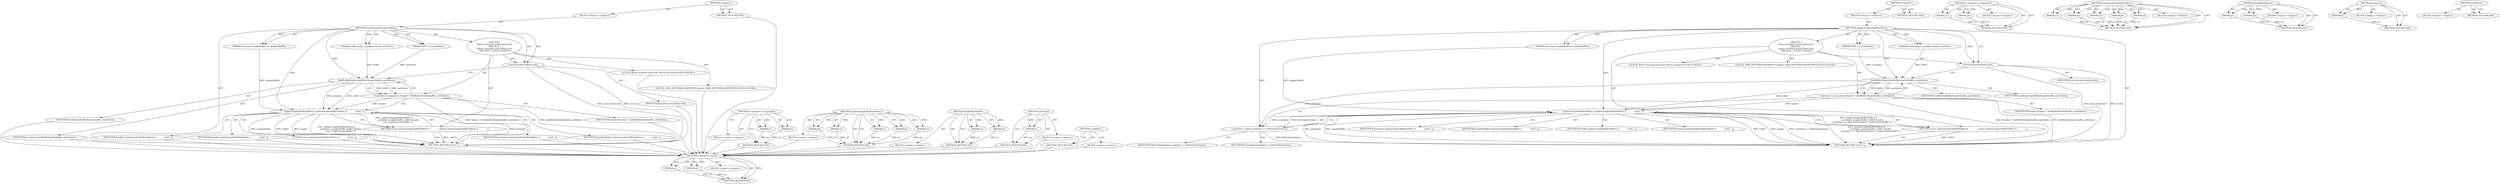 digraph "&lt;global&gt;" {
vulnerable_80 [label=<(METHOD,&lt;operator&gt;.equals)>];
vulnerable_81 [label=<(PARAM,p1)>];
vulnerable_82 [label=<(PARAM,p2)>];
vulnerable_83 [label=<(BLOCK,&lt;empty&gt;,&lt;empty&gt;)>];
vulnerable_84 [label=<(METHOD_RETURN,ANY)>];
vulnerable_6 [label=<(METHOD,&lt;global&gt;)<SUB>1</SUB>>];
vulnerable_7 [label=<(BLOCK,&lt;empty&gt;,&lt;empty&gt;)<SUB>1</SUB>>];
vulnerable_8 [label=<(METHOD,updateGraphicBufferInMeta)<SUB>1</SUB>>];
vulnerable_9 [label=<(PARAM,OMX_U32 portIndex)<SUB>2</SUB>>];
vulnerable_10 [label=<(PARAM,const sp&lt;GraphicBuffer&gt;&amp; graphicBuffer)<SUB>2</SUB>>];
vulnerable_11 [label="<(PARAM,OMX::buffer_id buffer)<SUB>3</SUB>>"];
vulnerable_12 [label="<(BLOCK,{
 Mutex::Autolock autoLock(mLock);
    OMX_BUF...,{
 Mutex::Autolock autoLock(mLock);
    OMX_BUF...)<SUB>3</SUB>>"];
vulnerable_13 [label="<(LOCAL,Mutex.Autolock autoLock: Mutex.Autolock)<SUB>4</SUB>>"];
vulnerable_14 [label=<(autoLock,autoLock(mLock))<SUB>4</SUB>>];
vulnerable_15 [label=<(IDENTIFIER,mLock,autoLock(mLock))<SUB>4</SUB>>];
vulnerable_16 [label="<(LOCAL,OMX_BUFFERHEADERTYPE* header: OMX_BUFFERHEADERTYPE*)<SUB>5</SUB>>"];
vulnerable_17 [label=<(&lt;operator&gt;.assignment,*header = findBufferHeader(buffer, portIndex))<SUB>5</SUB>>];
vulnerable_18 [label=<(IDENTIFIER,header,*header = findBufferHeader(buffer, portIndex))<SUB>5</SUB>>];
vulnerable_19 [label=<(findBufferHeader,findBufferHeader(buffer, portIndex))<SUB>5</SUB>>];
vulnerable_20 [label=<(IDENTIFIER,buffer,findBufferHeader(buffer, portIndex))<SUB>5</SUB>>];
vulnerable_21 [label=<(IDENTIFIER,portIndex,findBufferHeader(buffer, portIndex))<SUB>5</SUB>>];
vulnerable_22 [label=<(RETURN,return updateGraphicBufferInMeta_l(
           ...,return updateGraphicBufferInMeta_l(
           ...)<SUB>7</SUB>>];
vulnerable_23 [label=<(updateGraphicBufferInMeta_l,updateGraphicBufferInMeta_l(
             portI...)<SUB>7</SUB>>];
vulnerable_24 [label=<(IDENTIFIER,portIndex,updateGraphicBufferInMeta_l(
             portI...)<SUB>8</SUB>>];
vulnerable_25 [label=<(IDENTIFIER,graphicBuffer,updateGraphicBufferInMeta_l(
             portI...)<SUB>8</SUB>>];
vulnerable_26 [label=<(IDENTIFIER,buffer,updateGraphicBufferInMeta_l(
             portI...)<SUB>8</SUB>>];
vulnerable_27 [label=<(IDENTIFIER,header,updateGraphicBufferInMeta_l(
             portI...)<SUB>8</SUB>>];
vulnerable_28 [label=<(&lt;operator&gt;.equals,portIndex == kPortIndexOutput)<SUB>9</SUB>>];
vulnerable_29 [label=<(IDENTIFIER,portIndex,portIndex == kPortIndexOutput)<SUB>9</SUB>>];
vulnerable_30 [label=<(IDENTIFIER,kPortIndexOutput,portIndex == kPortIndexOutput)<SUB>9</SUB>>];
vulnerable_31 [label=<(METHOD_RETURN,status_t)<SUB>1</SUB>>];
vulnerable_33 [label=<(METHOD_RETURN,ANY)<SUB>1</SUB>>];
vulnerable_62 [label=<(METHOD,&lt;operator&gt;.assignment)>];
vulnerable_63 [label=<(PARAM,p1)>];
vulnerable_64 [label=<(PARAM,p2)>];
vulnerable_65 [label=<(BLOCK,&lt;empty&gt;,&lt;empty&gt;)>];
vulnerable_66 [label=<(METHOD_RETURN,ANY)>];
vulnerable_72 [label=<(METHOD,updateGraphicBufferInMeta_l)>];
vulnerable_73 [label=<(PARAM,p1)>];
vulnerable_74 [label=<(PARAM,p2)>];
vulnerable_75 [label=<(PARAM,p3)>];
vulnerable_76 [label=<(PARAM,p4)>];
vulnerable_77 [label=<(PARAM,p5)>];
vulnerable_78 [label=<(BLOCK,&lt;empty&gt;,&lt;empty&gt;)>];
vulnerable_79 [label=<(METHOD_RETURN,ANY)>];
vulnerable_67 [label=<(METHOD,findBufferHeader)>];
vulnerable_68 [label=<(PARAM,p1)>];
vulnerable_69 [label=<(PARAM,p2)>];
vulnerable_70 [label=<(BLOCK,&lt;empty&gt;,&lt;empty&gt;)>];
vulnerable_71 [label=<(METHOD_RETURN,ANY)>];
vulnerable_58 [label=<(METHOD,autoLock)>];
vulnerable_59 [label=<(PARAM,p1)>];
vulnerable_60 [label=<(BLOCK,&lt;empty&gt;,&lt;empty&gt;)>];
vulnerable_61 [label=<(METHOD_RETURN,ANY)>];
vulnerable_52 [label=<(METHOD,&lt;global&gt;)<SUB>1</SUB>>];
vulnerable_53 [label=<(BLOCK,&lt;empty&gt;,&lt;empty&gt;)>];
vulnerable_54 [label=<(METHOD_RETURN,ANY)>];
fixed_6 [label=<(METHOD,&lt;global&gt;)<SUB>1</SUB>>];
fixed_7 [label=<(BLOCK,&lt;empty&gt;,&lt;empty&gt;)<SUB>1</SUB>>];
fixed_8 [label=<(METHOD,updateGraphicBufferInMeta)<SUB>1</SUB>>];
fixed_9 [label=<(PARAM,OMX_U32 portIndex)<SUB>2</SUB>>];
fixed_10 [label=<(PARAM,const sp&lt;GraphicBuffer&gt;&amp; graphicBuffer)<SUB>2</SUB>>];
fixed_11 [label="<(PARAM,OMX::buffer_id buffer)<SUB>3</SUB>>"];
fixed_12 [label="<(BLOCK,{
 Mutex::Autolock autoLock(mLock);
    OMX_BUF...,{
 Mutex::Autolock autoLock(mLock);
    OMX_BUF...)<SUB>3</SUB>>"];
fixed_13 [label="<(LOCAL,Mutex.Autolock autoLock: Mutex.Autolock)<SUB>4</SUB>>"];
fixed_14 [label=<(autoLock,autoLock(mLock))<SUB>4</SUB>>];
fixed_15 [label=<(IDENTIFIER,mLock,autoLock(mLock))<SUB>4</SUB>>];
fixed_16 [label="<(LOCAL,OMX_BUFFERHEADERTYPE* header: OMX_BUFFERHEADERTYPE*)<SUB>5</SUB>>"];
fixed_17 [label=<(&lt;operator&gt;.assignment,*header = findBufferHeader(buffer, portIndex))<SUB>5</SUB>>];
fixed_18 [label=<(IDENTIFIER,header,*header = findBufferHeader(buffer, portIndex))<SUB>5</SUB>>];
fixed_19 [label=<(findBufferHeader,findBufferHeader(buffer, portIndex))<SUB>5</SUB>>];
fixed_20 [label=<(IDENTIFIER,buffer,findBufferHeader(buffer, portIndex))<SUB>5</SUB>>];
fixed_21 [label=<(IDENTIFIER,portIndex,findBufferHeader(buffer, portIndex))<SUB>5</SUB>>];
fixed_22 [label=<(RETURN,return updateGraphicBufferInMeta_l(
           ...,return updateGraphicBufferInMeta_l(
           ...)<SUB>7</SUB>>];
fixed_23 [label=<(updateGraphicBufferInMeta_l,updateGraphicBufferInMeta_l(
             portI...)<SUB>7</SUB>>];
fixed_24 [label=<(IDENTIFIER,portIndex,updateGraphicBufferInMeta_l(
             portI...)<SUB>8</SUB>>];
fixed_25 [label=<(IDENTIFIER,graphicBuffer,updateGraphicBufferInMeta_l(
             portI...)<SUB>8</SUB>>];
fixed_26 [label=<(IDENTIFIER,buffer,updateGraphicBufferInMeta_l(
             portI...)<SUB>8</SUB>>];
fixed_27 [label=<(IDENTIFIER,header,updateGraphicBufferInMeta_l(
             portI...)<SUB>8</SUB>>];
fixed_28 [label=<(LITERAL,true,updateGraphicBufferInMeta_l(
             portI...)<SUB>9</SUB>>];
fixed_29 [label=<(METHOD_RETURN,status_t)<SUB>1</SUB>>];
fixed_31 [label=<(METHOD_RETURN,ANY)<SUB>1</SUB>>];
fixed_62 [label=<(METHOD,&lt;operator&gt;.assignment)>];
fixed_63 [label=<(PARAM,p1)>];
fixed_64 [label=<(PARAM,p2)>];
fixed_65 [label=<(BLOCK,&lt;empty&gt;,&lt;empty&gt;)>];
fixed_66 [label=<(METHOD_RETURN,ANY)>];
fixed_72 [label=<(METHOD,updateGraphicBufferInMeta_l)>];
fixed_73 [label=<(PARAM,p1)>];
fixed_74 [label=<(PARAM,p2)>];
fixed_75 [label=<(PARAM,p3)>];
fixed_76 [label=<(PARAM,p4)>];
fixed_77 [label=<(PARAM,p5)>];
fixed_78 [label=<(BLOCK,&lt;empty&gt;,&lt;empty&gt;)>];
fixed_79 [label=<(METHOD_RETURN,ANY)>];
fixed_67 [label=<(METHOD,findBufferHeader)>];
fixed_68 [label=<(PARAM,p1)>];
fixed_69 [label=<(PARAM,p2)>];
fixed_70 [label=<(BLOCK,&lt;empty&gt;,&lt;empty&gt;)>];
fixed_71 [label=<(METHOD_RETURN,ANY)>];
fixed_58 [label=<(METHOD,autoLock)>];
fixed_59 [label=<(PARAM,p1)>];
fixed_60 [label=<(BLOCK,&lt;empty&gt;,&lt;empty&gt;)>];
fixed_61 [label=<(METHOD_RETURN,ANY)>];
fixed_52 [label=<(METHOD,&lt;global&gt;)<SUB>1</SUB>>];
fixed_53 [label=<(BLOCK,&lt;empty&gt;,&lt;empty&gt;)>];
fixed_54 [label=<(METHOD_RETURN,ANY)>];
vulnerable_80 -> vulnerable_81  [key=0, label="AST: "];
vulnerable_80 -> vulnerable_81  [key=1, label="DDG: "];
vulnerable_80 -> vulnerable_83  [key=0, label="AST: "];
vulnerable_80 -> vulnerable_82  [key=0, label="AST: "];
vulnerable_80 -> vulnerable_82  [key=1, label="DDG: "];
vulnerable_80 -> vulnerable_84  [key=0, label="AST: "];
vulnerable_80 -> vulnerable_84  [key=1, label="CFG: "];
vulnerable_81 -> vulnerable_84  [key=0, label="DDG: p1"];
vulnerable_82 -> vulnerable_84  [key=0, label="DDG: p2"];
vulnerable_6 -> vulnerable_7  [key=0, label="AST: "];
vulnerable_6 -> vulnerable_33  [key=0, label="AST: "];
vulnerable_6 -> vulnerable_33  [key=1, label="CFG: "];
vulnerable_7 -> vulnerable_8  [key=0, label="AST: "];
vulnerable_8 -> vulnerable_9  [key=0, label="AST: "];
vulnerable_8 -> vulnerable_9  [key=1, label="DDG: "];
vulnerable_8 -> vulnerable_10  [key=0, label="AST: "];
vulnerable_8 -> vulnerable_10  [key=1, label="DDG: "];
vulnerable_8 -> vulnerable_11  [key=0, label="AST: "];
vulnerable_8 -> vulnerable_11  [key=1, label="DDG: "];
vulnerable_8 -> vulnerable_12  [key=0, label="AST: "];
vulnerable_8 -> vulnerable_31  [key=0, label="AST: "];
vulnerable_8 -> vulnerable_14  [key=0, label="CFG: "];
vulnerable_8 -> vulnerable_14  [key=1, label="DDG: "];
vulnerable_8 -> vulnerable_19  [key=0, label="DDG: "];
vulnerable_8 -> vulnerable_23  [key=0, label="DDG: "];
vulnerable_8 -> vulnerable_28  [key=0, label="DDG: "];
vulnerable_9 -> vulnerable_19  [key=0, label="DDG: portIndex"];
vulnerable_10 -> vulnerable_23  [key=0, label="DDG: graphicBuffer"];
vulnerable_11 -> vulnerable_19  [key=0, label="DDG: buffer"];
vulnerable_12 -> vulnerable_13  [key=0, label="AST: "];
vulnerable_12 -> vulnerable_14  [key=0, label="AST: "];
vulnerable_12 -> vulnerable_16  [key=0, label="AST: "];
vulnerable_12 -> vulnerable_17  [key=0, label="AST: "];
vulnerable_12 -> vulnerable_22  [key=0, label="AST: "];
vulnerable_14 -> vulnerable_15  [key=0, label="AST: "];
vulnerable_14 -> vulnerable_19  [key=0, label="CFG: "];
vulnerable_14 -> vulnerable_31  [key=0, label="DDG: autoLock(mLock)"];
vulnerable_14 -> vulnerable_31  [key=1, label="DDG: mLock"];
vulnerable_17 -> vulnerable_18  [key=0, label="AST: "];
vulnerable_17 -> vulnerable_19  [key=0, label="AST: "];
vulnerable_17 -> vulnerable_28  [key=0, label="CFG: "];
vulnerable_17 -> vulnerable_31  [key=0, label="DDG: findBufferHeader(buffer, portIndex)"];
vulnerable_17 -> vulnerable_31  [key=1, label="DDG: *header = findBufferHeader(buffer, portIndex)"];
vulnerable_17 -> vulnerable_23  [key=0, label="DDG: header"];
vulnerable_19 -> vulnerable_20  [key=0, label="AST: "];
vulnerable_19 -> vulnerable_21  [key=0, label="AST: "];
vulnerable_19 -> vulnerable_17  [key=0, label="CFG: "];
vulnerable_19 -> vulnerable_17  [key=1, label="DDG: buffer"];
vulnerable_19 -> vulnerable_17  [key=2, label="DDG: portIndex"];
vulnerable_19 -> vulnerable_23  [key=0, label="DDG: buffer"];
vulnerable_19 -> vulnerable_28  [key=0, label="DDG: portIndex"];
vulnerable_22 -> vulnerable_23  [key=0, label="AST: "];
vulnerable_22 -> vulnerable_31  [key=0, label="CFG: "];
vulnerable_22 -> vulnerable_31  [key=1, label="DDG: &lt;RET&gt;"];
vulnerable_23 -> vulnerable_24  [key=0, label="AST: "];
vulnerable_23 -> vulnerable_25  [key=0, label="AST: "];
vulnerable_23 -> vulnerable_26  [key=0, label="AST: "];
vulnerable_23 -> vulnerable_27  [key=0, label="AST: "];
vulnerable_23 -> vulnerable_28  [key=0, label="AST: "];
vulnerable_23 -> vulnerable_22  [key=0, label="CFG: "];
vulnerable_23 -> vulnerable_22  [key=1, label="DDG: updateGraphicBufferInMeta_l(
             portIndex, graphicBuffer, buffer, header,
            portIndex == kPortIndexOutput /* updateCodecBuffer */)"];
vulnerable_23 -> vulnerable_31  [key=0, label="DDG: portIndex"];
vulnerable_23 -> vulnerable_31  [key=1, label="DDG: graphicBuffer"];
vulnerable_23 -> vulnerable_31  [key=2, label="DDG: buffer"];
vulnerable_23 -> vulnerable_31  [key=3, label="DDG: header"];
vulnerable_23 -> vulnerable_31  [key=4, label="DDG: portIndex == kPortIndexOutput"];
vulnerable_23 -> vulnerable_31  [key=5, label="DDG: updateGraphicBufferInMeta_l(
             portIndex, graphicBuffer, buffer, header,
            portIndex == kPortIndexOutput /* updateCodecBuffer */)"];
vulnerable_28 -> vulnerable_29  [key=0, label="AST: "];
vulnerable_28 -> vulnerable_30  [key=0, label="AST: "];
vulnerable_28 -> vulnerable_23  [key=0, label="CFG: "];
vulnerable_28 -> vulnerable_23  [key=1, label="DDG: portIndex"];
vulnerable_28 -> vulnerable_23  [key=2, label="DDG: kPortIndexOutput"];
vulnerable_28 -> vulnerable_31  [key=0, label="DDG: kPortIndexOutput"];
vulnerable_62 -> vulnerable_63  [key=0, label="AST: "];
vulnerable_62 -> vulnerable_63  [key=1, label="DDG: "];
vulnerable_62 -> vulnerable_65  [key=0, label="AST: "];
vulnerable_62 -> vulnerable_64  [key=0, label="AST: "];
vulnerable_62 -> vulnerable_64  [key=1, label="DDG: "];
vulnerable_62 -> vulnerable_66  [key=0, label="AST: "];
vulnerable_62 -> vulnerable_66  [key=1, label="CFG: "];
vulnerable_63 -> vulnerable_66  [key=0, label="DDG: p1"];
vulnerable_64 -> vulnerable_66  [key=0, label="DDG: p2"];
vulnerable_72 -> vulnerable_73  [key=0, label="AST: "];
vulnerable_72 -> vulnerable_73  [key=1, label="DDG: "];
vulnerable_72 -> vulnerable_78  [key=0, label="AST: "];
vulnerable_72 -> vulnerable_74  [key=0, label="AST: "];
vulnerable_72 -> vulnerable_74  [key=1, label="DDG: "];
vulnerable_72 -> vulnerable_79  [key=0, label="AST: "];
vulnerable_72 -> vulnerable_79  [key=1, label="CFG: "];
vulnerable_72 -> vulnerable_75  [key=0, label="AST: "];
vulnerable_72 -> vulnerable_75  [key=1, label="DDG: "];
vulnerable_72 -> vulnerable_76  [key=0, label="AST: "];
vulnerable_72 -> vulnerable_76  [key=1, label="DDG: "];
vulnerable_72 -> vulnerable_77  [key=0, label="AST: "];
vulnerable_72 -> vulnerable_77  [key=1, label="DDG: "];
vulnerable_73 -> vulnerable_79  [key=0, label="DDG: p1"];
vulnerable_74 -> vulnerable_79  [key=0, label="DDG: p2"];
vulnerable_75 -> vulnerable_79  [key=0, label="DDG: p3"];
vulnerable_76 -> vulnerable_79  [key=0, label="DDG: p4"];
vulnerable_77 -> vulnerable_79  [key=0, label="DDG: p5"];
vulnerable_67 -> vulnerable_68  [key=0, label="AST: "];
vulnerable_67 -> vulnerable_68  [key=1, label="DDG: "];
vulnerable_67 -> vulnerable_70  [key=0, label="AST: "];
vulnerable_67 -> vulnerable_69  [key=0, label="AST: "];
vulnerable_67 -> vulnerable_69  [key=1, label="DDG: "];
vulnerable_67 -> vulnerable_71  [key=0, label="AST: "];
vulnerable_67 -> vulnerable_71  [key=1, label="CFG: "];
vulnerable_68 -> vulnerable_71  [key=0, label="DDG: p1"];
vulnerable_69 -> vulnerable_71  [key=0, label="DDG: p2"];
vulnerable_58 -> vulnerable_59  [key=0, label="AST: "];
vulnerable_58 -> vulnerable_59  [key=1, label="DDG: "];
vulnerable_58 -> vulnerable_60  [key=0, label="AST: "];
vulnerable_58 -> vulnerable_61  [key=0, label="AST: "];
vulnerable_58 -> vulnerable_61  [key=1, label="CFG: "];
vulnerable_59 -> vulnerable_61  [key=0, label="DDG: p1"];
vulnerable_52 -> vulnerable_53  [key=0, label="AST: "];
vulnerable_52 -> vulnerable_54  [key=0, label="AST: "];
vulnerable_52 -> vulnerable_54  [key=1, label="CFG: "];
fixed_6 -> fixed_7  [key=0, label="AST: "];
fixed_6 -> fixed_31  [key=0, label="AST: "];
fixed_6 -> fixed_31  [key=1, label="CFG: "];
fixed_7 -> fixed_8  [key=0, label="AST: "];
fixed_8 -> fixed_9  [key=0, label="AST: "];
fixed_8 -> fixed_9  [key=1, label="DDG: "];
fixed_8 -> fixed_10  [key=0, label="AST: "];
fixed_8 -> fixed_10  [key=1, label="DDG: "];
fixed_8 -> fixed_11  [key=0, label="AST: "];
fixed_8 -> fixed_11  [key=1, label="DDG: "];
fixed_8 -> fixed_12  [key=0, label="AST: "];
fixed_8 -> fixed_29  [key=0, label="AST: "];
fixed_8 -> fixed_14  [key=0, label="CFG: "];
fixed_8 -> fixed_14  [key=1, label="DDG: "];
fixed_8 -> fixed_19  [key=0, label="DDG: "];
fixed_8 -> fixed_23  [key=0, label="DDG: "];
fixed_9 -> fixed_19  [key=0, label="DDG: portIndex"];
fixed_10 -> fixed_23  [key=0, label="DDG: graphicBuffer"];
fixed_11 -> fixed_19  [key=0, label="DDG: buffer"];
fixed_12 -> fixed_13  [key=0, label="AST: "];
fixed_12 -> fixed_14  [key=0, label="AST: "];
fixed_12 -> fixed_16  [key=0, label="AST: "];
fixed_12 -> fixed_17  [key=0, label="AST: "];
fixed_12 -> fixed_22  [key=0, label="AST: "];
fixed_13 -> vulnerable_80  [key=0];
fixed_14 -> fixed_15  [key=0, label="AST: "];
fixed_14 -> fixed_19  [key=0, label="CFG: "];
fixed_14 -> fixed_29  [key=0, label="DDG: autoLock(mLock)"];
fixed_14 -> fixed_29  [key=1, label="DDG: mLock"];
fixed_15 -> vulnerable_80  [key=0];
fixed_16 -> vulnerable_80  [key=0];
fixed_17 -> fixed_18  [key=0, label="AST: "];
fixed_17 -> fixed_19  [key=0, label="AST: "];
fixed_17 -> fixed_23  [key=0, label="CFG: "];
fixed_17 -> fixed_23  [key=1, label="DDG: header"];
fixed_17 -> fixed_29  [key=0, label="DDG: findBufferHeader(buffer, portIndex)"];
fixed_17 -> fixed_29  [key=1, label="DDG: *header = findBufferHeader(buffer, portIndex)"];
fixed_18 -> vulnerable_80  [key=0];
fixed_19 -> fixed_20  [key=0, label="AST: "];
fixed_19 -> fixed_21  [key=0, label="AST: "];
fixed_19 -> fixed_17  [key=0, label="CFG: "];
fixed_19 -> fixed_17  [key=1, label="DDG: buffer"];
fixed_19 -> fixed_17  [key=2, label="DDG: portIndex"];
fixed_19 -> fixed_23  [key=0, label="DDG: portIndex"];
fixed_19 -> fixed_23  [key=1, label="DDG: buffer"];
fixed_20 -> vulnerable_80  [key=0];
fixed_21 -> vulnerable_80  [key=0];
fixed_22 -> fixed_23  [key=0, label="AST: "];
fixed_22 -> fixed_29  [key=0, label="CFG: "];
fixed_22 -> fixed_29  [key=1, label="DDG: &lt;RET&gt;"];
fixed_23 -> fixed_24  [key=0, label="AST: "];
fixed_23 -> fixed_25  [key=0, label="AST: "];
fixed_23 -> fixed_26  [key=0, label="AST: "];
fixed_23 -> fixed_27  [key=0, label="AST: "];
fixed_23 -> fixed_28  [key=0, label="AST: "];
fixed_23 -> fixed_22  [key=0, label="CFG: "];
fixed_23 -> fixed_22  [key=1, label="DDG: updateGraphicBufferInMeta_l(
             portIndex, graphicBuffer, buffer, header,
            true /* updateCodecBuffer */)"];
fixed_23 -> fixed_29  [key=0, label="DDG: portIndex"];
fixed_23 -> fixed_29  [key=1, label="DDG: graphicBuffer"];
fixed_23 -> fixed_29  [key=2, label="DDG: buffer"];
fixed_23 -> fixed_29  [key=3, label="DDG: header"];
fixed_23 -> fixed_29  [key=4, label="DDG: updateGraphicBufferInMeta_l(
             portIndex, graphicBuffer, buffer, header,
            true /* updateCodecBuffer */)"];
fixed_24 -> vulnerable_80  [key=0];
fixed_25 -> vulnerable_80  [key=0];
fixed_26 -> vulnerable_80  [key=0];
fixed_27 -> vulnerable_80  [key=0];
fixed_28 -> vulnerable_80  [key=0];
fixed_29 -> vulnerable_80  [key=0];
fixed_31 -> vulnerable_80  [key=0];
fixed_62 -> fixed_63  [key=0, label="AST: "];
fixed_62 -> fixed_63  [key=1, label="DDG: "];
fixed_62 -> fixed_65  [key=0, label="AST: "];
fixed_62 -> fixed_64  [key=0, label="AST: "];
fixed_62 -> fixed_64  [key=1, label="DDG: "];
fixed_62 -> fixed_66  [key=0, label="AST: "];
fixed_62 -> fixed_66  [key=1, label="CFG: "];
fixed_63 -> fixed_66  [key=0, label="DDG: p1"];
fixed_64 -> fixed_66  [key=0, label="DDG: p2"];
fixed_65 -> vulnerable_80  [key=0];
fixed_66 -> vulnerable_80  [key=0];
fixed_72 -> fixed_73  [key=0, label="AST: "];
fixed_72 -> fixed_73  [key=1, label="DDG: "];
fixed_72 -> fixed_78  [key=0, label="AST: "];
fixed_72 -> fixed_74  [key=0, label="AST: "];
fixed_72 -> fixed_74  [key=1, label="DDG: "];
fixed_72 -> fixed_79  [key=0, label="AST: "];
fixed_72 -> fixed_79  [key=1, label="CFG: "];
fixed_72 -> fixed_75  [key=0, label="AST: "];
fixed_72 -> fixed_75  [key=1, label="DDG: "];
fixed_72 -> fixed_76  [key=0, label="AST: "];
fixed_72 -> fixed_76  [key=1, label="DDG: "];
fixed_72 -> fixed_77  [key=0, label="AST: "];
fixed_72 -> fixed_77  [key=1, label="DDG: "];
fixed_73 -> fixed_79  [key=0, label="DDG: p1"];
fixed_74 -> fixed_79  [key=0, label="DDG: p2"];
fixed_75 -> fixed_79  [key=0, label="DDG: p3"];
fixed_76 -> fixed_79  [key=0, label="DDG: p4"];
fixed_77 -> fixed_79  [key=0, label="DDG: p5"];
fixed_78 -> vulnerable_80  [key=0];
fixed_79 -> vulnerable_80  [key=0];
fixed_67 -> fixed_68  [key=0, label="AST: "];
fixed_67 -> fixed_68  [key=1, label="DDG: "];
fixed_67 -> fixed_70  [key=0, label="AST: "];
fixed_67 -> fixed_69  [key=0, label="AST: "];
fixed_67 -> fixed_69  [key=1, label="DDG: "];
fixed_67 -> fixed_71  [key=0, label="AST: "];
fixed_67 -> fixed_71  [key=1, label="CFG: "];
fixed_68 -> fixed_71  [key=0, label="DDG: p1"];
fixed_69 -> fixed_71  [key=0, label="DDG: p2"];
fixed_70 -> vulnerable_80  [key=0];
fixed_71 -> vulnerable_80  [key=0];
fixed_58 -> fixed_59  [key=0, label="AST: "];
fixed_58 -> fixed_59  [key=1, label="DDG: "];
fixed_58 -> fixed_60  [key=0, label="AST: "];
fixed_58 -> fixed_61  [key=0, label="AST: "];
fixed_58 -> fixed_61  [key=1, label="CFG: "];
fixed_59 -> fixed_61  [key=0, label="DDG: p1"];
fixed_60 -> vulnerable_80  [key=0];
fixed_61 -> vulnerable_80  [key=0];
fixed_52 -> fixed_53  [key=0, label="AST: "];
fixed_52 -> fixed_54  [key=0, label="AST: "];
fixed_52 -> fixed_54  [key=1, label="CFG: "];
fixed_53 -> vulnerable_80  [key=0];
fixed_54 -> vulnerable_80  [key=0];
}

